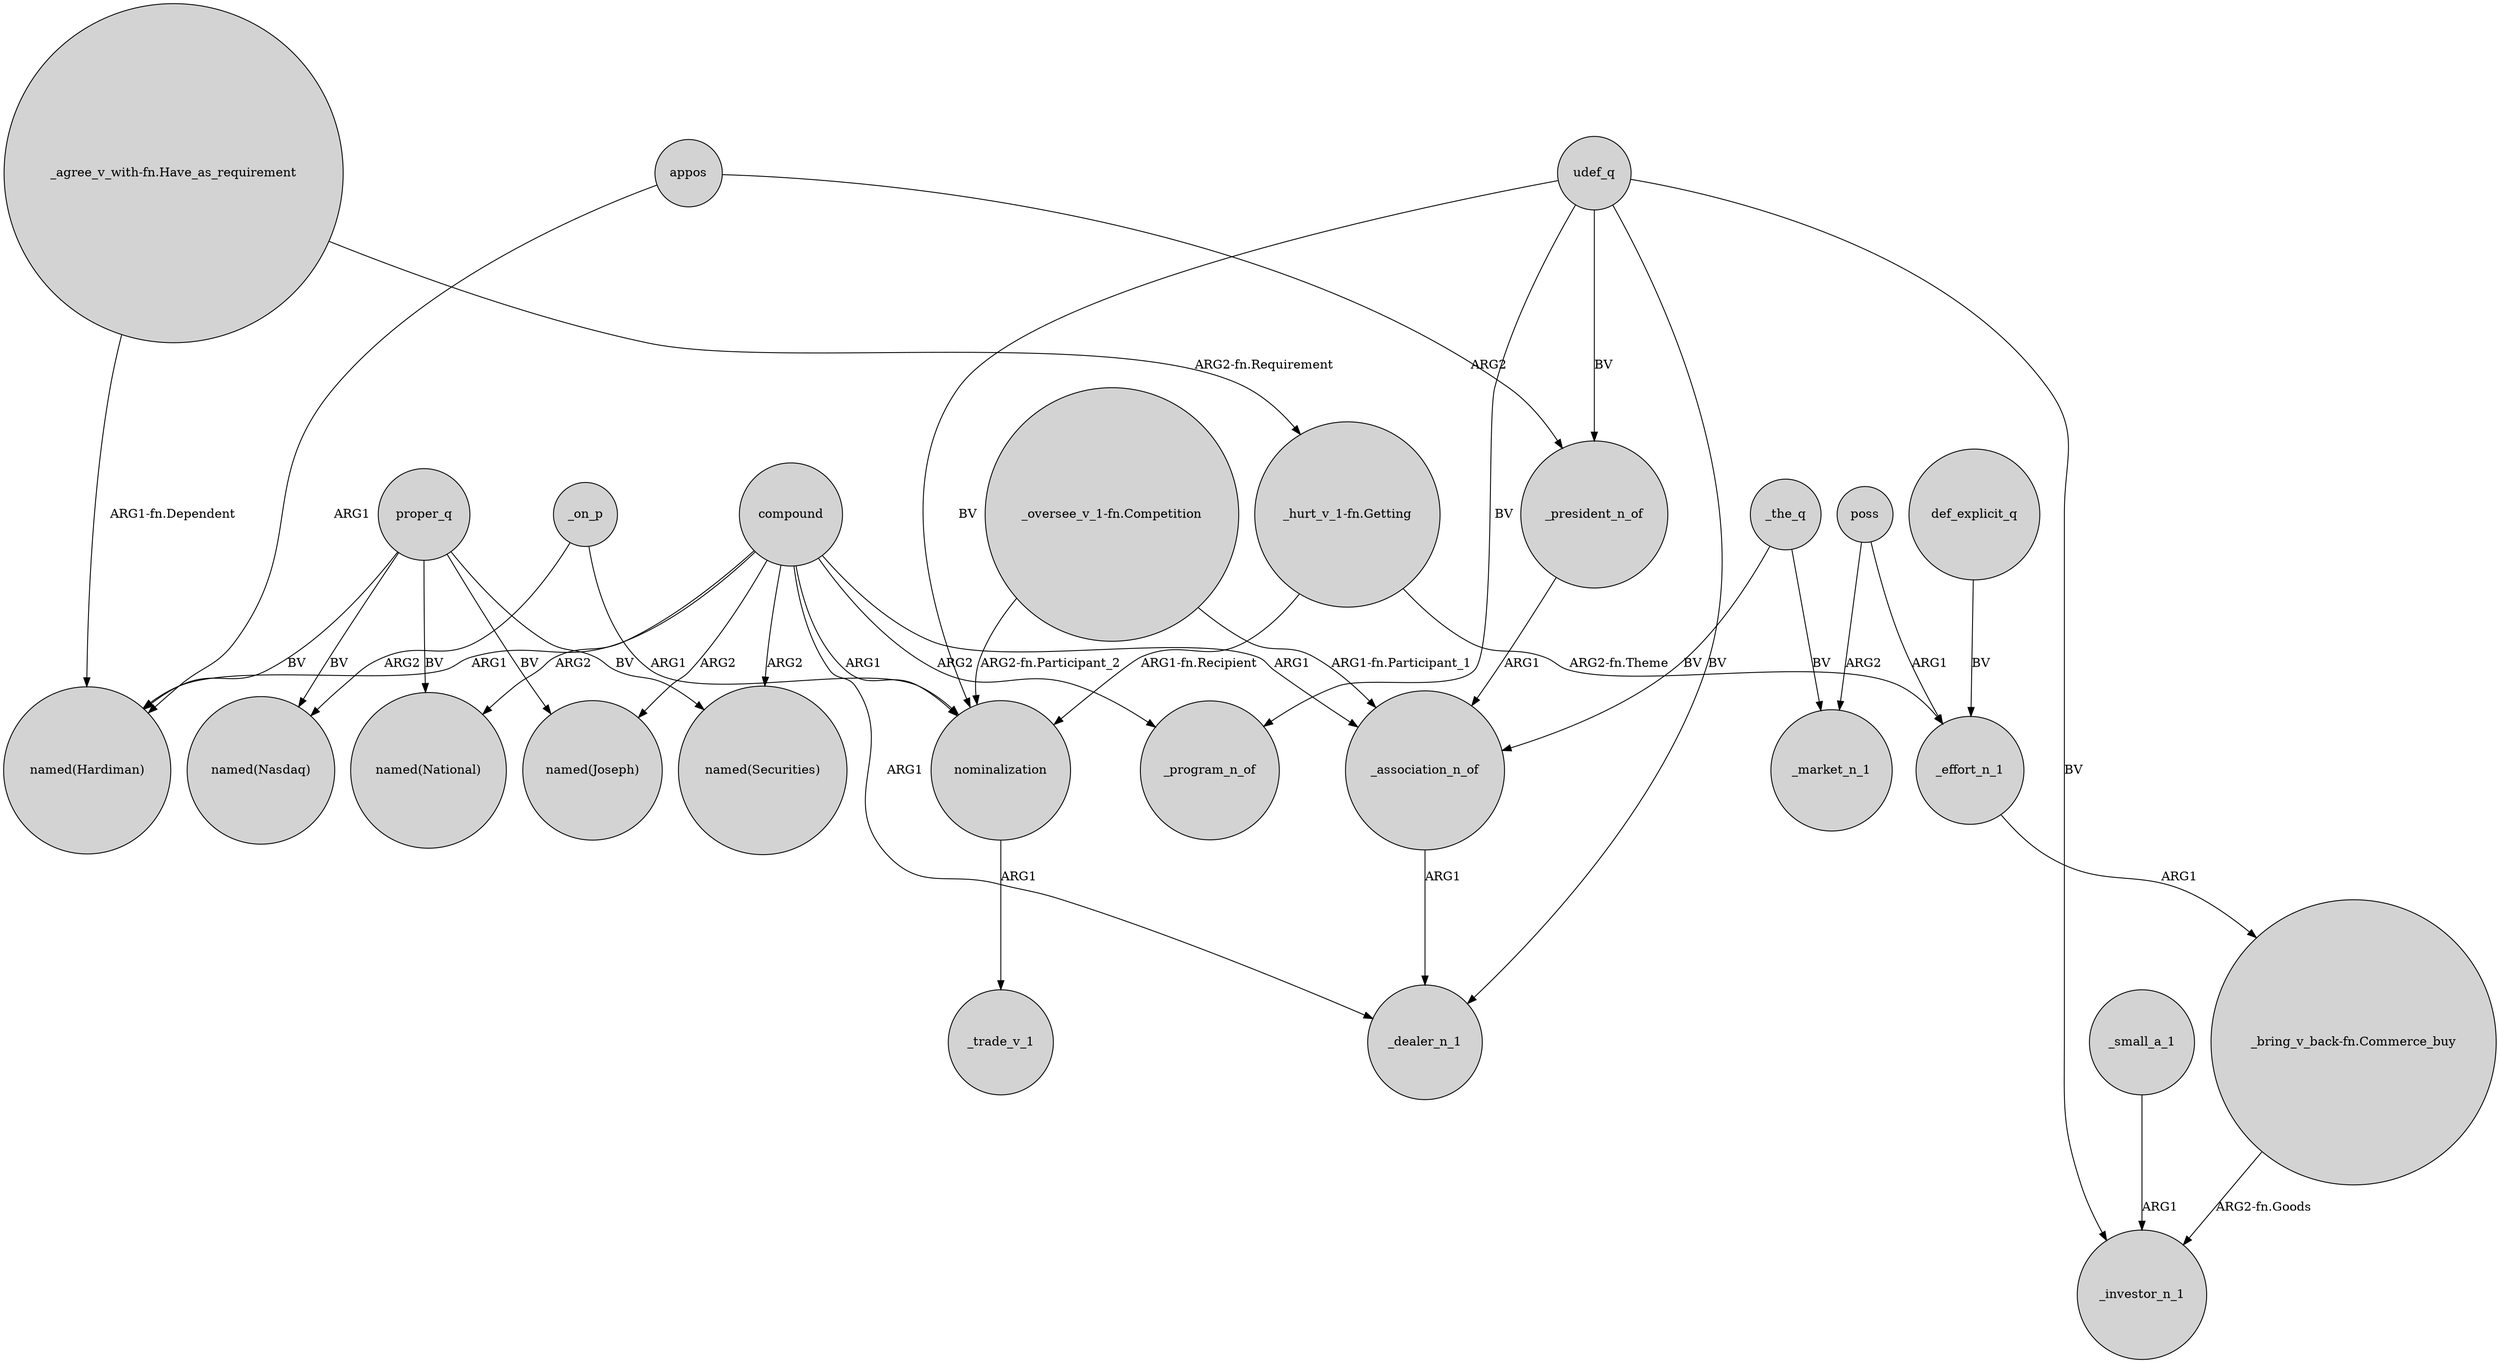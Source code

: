 digraph {
	node [shape=circle style=filled]
	appos -> "named(Hardiman)" [label=ARG1]
	compound -> "named(Hardiman)" [label=ARG1]
	_on_p -> nominalization [label=ARG1]
	appos -> _president_n_of [label=ARG2]
	"_oversee_v_1-fn.Competition" -> _association_n_of [label="ARG1-fn.Participant_1"]
	compound -> "named(Joseph)" [label=ARG2]
	_the_q -> _association_n_of [label=BV]
	def_explicit_q -> _effort_n_1 [label=BV]
	"_agree_v_with-fn.Have_as_requirement" -> "named(Hardiman)" [label="ARG1-fn.Dependent"]
	proper_q -> "named(Securities)" [label=BV]
	proper_q -> "named(Nasdaq)" [label=BV]
	compound -> _dealer_n_1 [label=ARG1]
	udef_q -> nominalization [label=BV]
	"_oversee_v_1-fn.Competition" -> nominalization [label="ARG2-fn.Participant_2"]
	poss -> _effort_n_1 [label=ARG1]
	compound -> "named(National)" [label=ARG2]
	"_agree_v_with-fn.Have_as_requirement" -> "_hurt_v_1-fn.Getting" [label="ARG2-fn.Requirement"]
	proper_q -> "named(Joseph)" [label=BV]
	_president_n_of -> _association_n_of [label=ARG1]
	udef_q -> _program_n_of [label=BV]
	_the_q -> _market_n_1 [label=BV]
	compound -> _association_n_of [label=ARG1]
	compound -> _program_n_of [label=ARG2]
	"_hurt_v_1-fn.Getting" -> _effort_n_1 [label="ARG2-fn.Theme"]
	compound -> nominalization [label=ARG1]
	_small_a_1 -> _investor_n_1 [label=ARG1]
	_association_n_of -> _dealer_n_1 [label=ARG1]
	proper_q -> "named(Hardiman)" [label=BV]
	compound -> "named(Securities)" [label=ARG2]
	"_bring_v_back-fn.Commerce_buy" -> _investor_n_1 [label="ARG2-fn.Goods"]
	_on_p -> "named(Nasdaq)" [label=ARG2]
	udef_q -> _dealer_n_1 [label=BV]
	proper_q -> "named(National)" [label=BV]
	_effort_n_1 -> "_bring_v_back-fn.Commerce_buy" [label=ARG1]
	udef_q -> _investor_n_1 [label=BV]
	poss -> _market_n_1 [label=ARG2]
	udef_q -> _president_n_of [label=BV]
	"_hurt_v_1-fn.Getting" -> nominalization [label="ARG1-fn.Recipient"]
	nominalization -> _trade_v_1 [label=ARG1]
}
